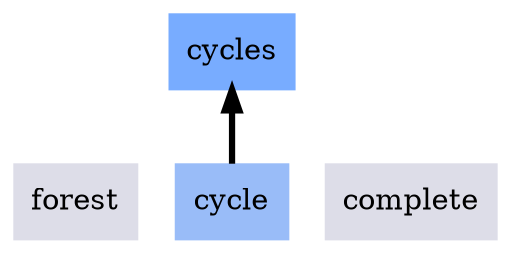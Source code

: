 digraph local_2iJr52 {
	node [color=lightblue2 style=filled]
	margin=0.04 size="6,6"
	rankdir = BT
	"n_JngPPm" [label="forest" URL="/parameters/html/JngPPm" color="#dddde8" shape=box]
	"n_2iJr52" [label="cycles" URL="/parameters/html/2iJr52" color="#78acff" shape=box]
	"n_EhdXNA" [label="complete" URL="/parameters/html/EhdXNA" color="#dddde8" shape=box]
	"n_Ti0asF" [label="cycle" URL="/parameters/html/Ti0asF" color="#99bcf8" shape=box]
	"n_Ti0asF" -> "n_2iJr52" [label="" decorate=true lblstyle="above, sloped" weight="100" penwidth="3.0"]
}
